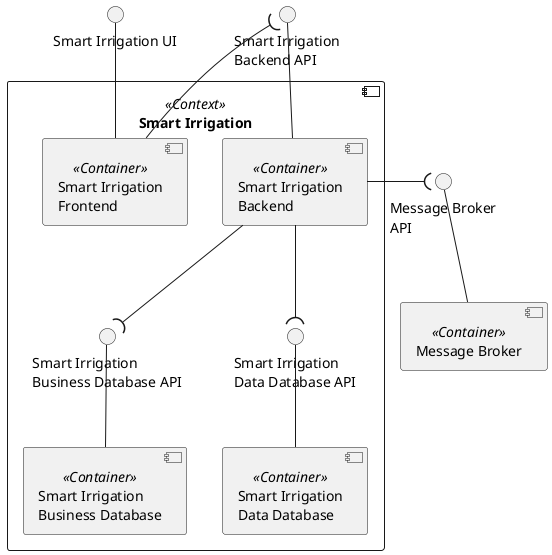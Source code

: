 @startuml smart-irrigation-context

interface "Smart Irrigation UI" as FRONT_API
interface "Smart Irrigation\nBackend API" as BACK_API

component "Smart Irrigation" <<Context>> {
    component "Smart Irrigation\nBackend" <<Container>> as BACK
    component "Smart Irrigation\nFrontend" <<Container>> as FRONT
    component "Smart Irrigation\nBusiness Database" <<Container>> as DB
    component "Smart Irrigation\nData Database" <<Container>> as DATA_DB

    interface "Smart Irrigation\nBusiness Database API" as DB_API
    interface "Smart Irrigation\nData Database API" as DATA_DB_API

    DB_API -- DB
    DATA_DB_API -- DATA_DB
    FRONT_API -- FRONT
    BACK_API -- BACK
    BACK --( DB_API
    BACK --( DATA_DB_API
    FRONT --( BACK_API
}

component "Message Broker" <<Container>> as MB
interface "Message Broker\nAPI" as MB_API

MB_API -- MB

BACK -( MB_API

@enduml
